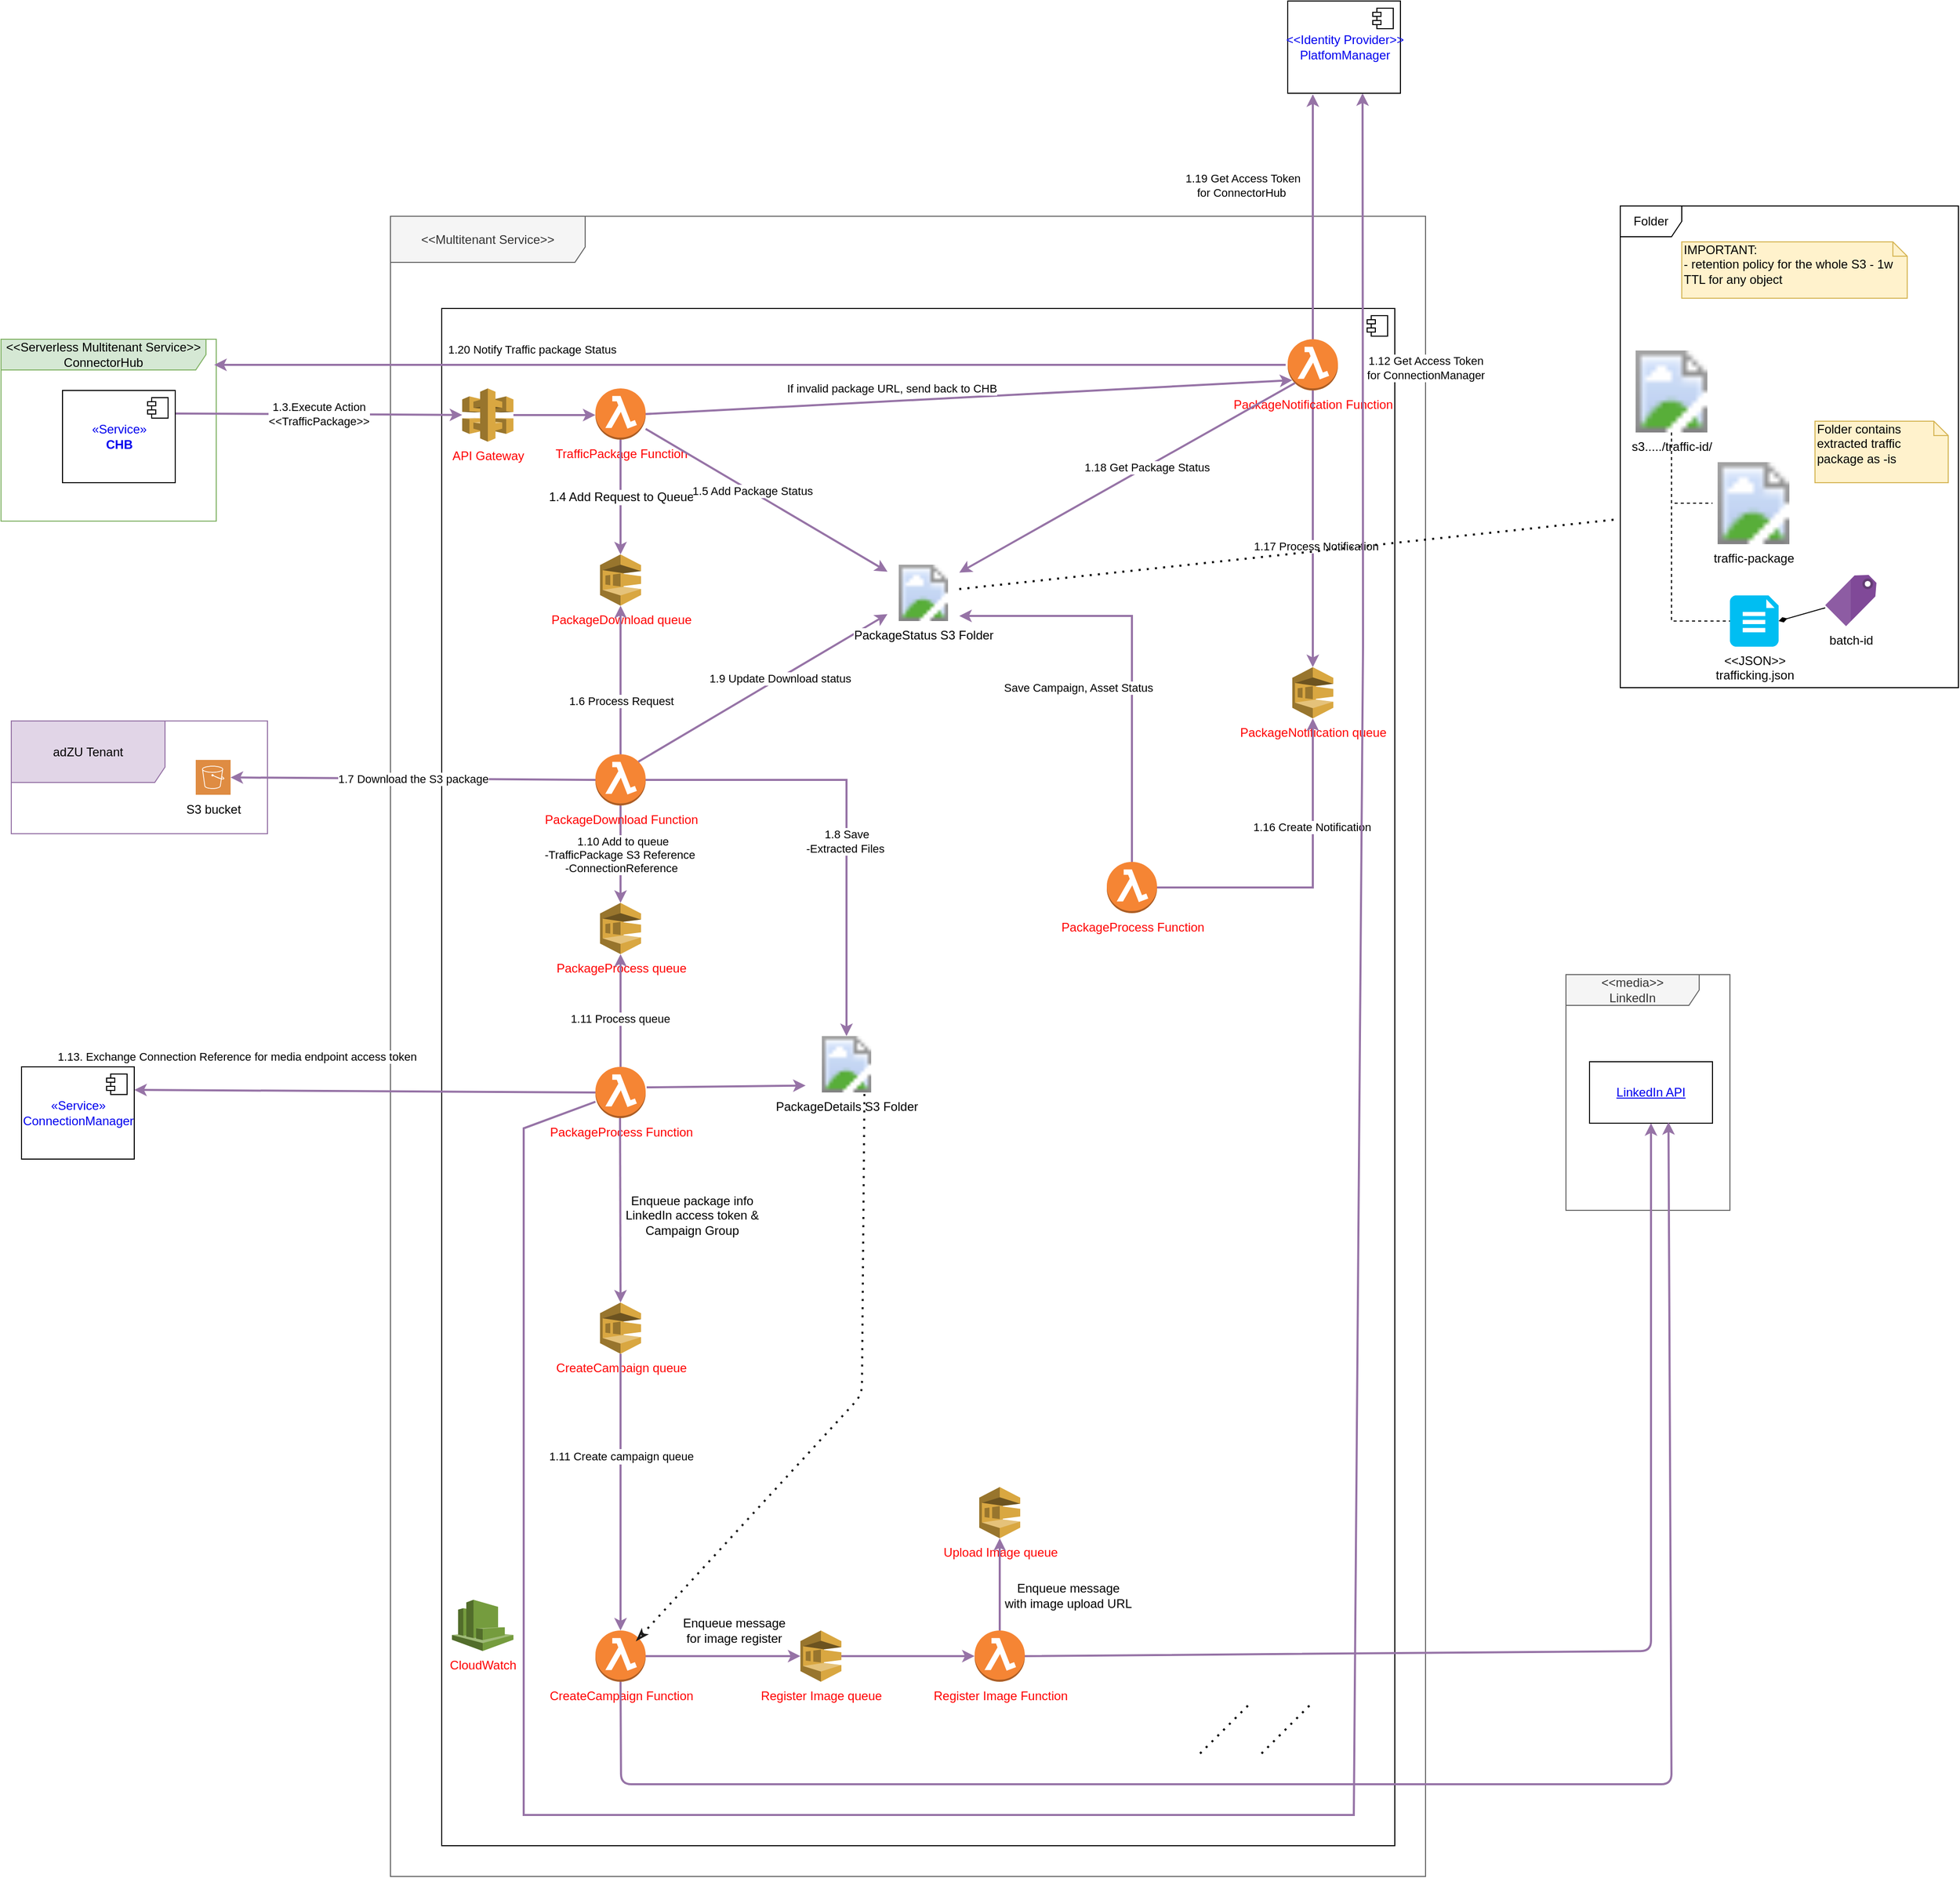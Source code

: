 <mxfile version="20.0.1" type="github">
  <diagram id="2nafvPesXBV369Mlgwu8" name="Page-1">
    <mxGraphModel dx="1497" dy="2456" grid="1" gridSize="10" guides="1" tooltips="1" connect="1" arrows="1" fold="1" page="1" pageScale="1" pageWidth="1169" pageHeight="1654" math="0" shadow="0">
      <root>
        <mxCell id="0" />
        <mxCell id="1" parent="0" />
        <mxCell id="rJLXyOpNKVKNRPo0n4hy-1" value="&amp;lt;&amp;lt;Multitenant Service&amp;gt;&amp;gt;" style="shape=umlFrame;whiteSpace=wrap;html=1;width=190;height=45;fillColor=#f5f5f5;strokeColor=#666666;fontColor=#333333;" parent="1" vertex="1">
          <mxGeometry x="440" y="-20" width="1010" height="1620" as="geometry" />
        </mxCell>
        <UserObject label="" id="rJLXyOpNKVKNRPo0n4hy-2">
          <mxCell style="html=1;dropTarget=0;" parent="1" vertex="1">
            <mxGeometry x="490" y="70" width="930" height="1500" as="geometry" />
          </mxCell>
        </UserObject>
        <mxCell id="rJLXyOpNKVKNRPo0n4hy-3" value="" style="shape=component;jettyWidth=8;jettyHeight=4;" parent="rJLXyOpNKVKNRPo0n4hy-2" vertex="1">
          <mxGeometry x="1" width="20" height="20" relative="1" as="geometry">
            <mxPoint x="-27" y="7" as="offset" />
          </mxGeometry>
        </mxCell>
        <mxCell id="rJLXyOpNKVKNRPo0n4hy-4" value="adZU Tenant&lt;br&gt;" style="shape=umlFrame;whiteSpace=wrap;html=1;width=150;height=60;fillColor=#e1d5e7;strokeColor=#9673a6;" parent="1" vertex="1">
          <mxGeometry x="70" y="472.5" width="250" height="110" as="geometry" />
        </mxCell>
        <mxCell id="rJLXyOpNKVKNRPo0n4hy-5" value="&amp;lt;&amp;lt;Serverless Multitenant Service&amp;gt;&amp;gt;&lt;br&gt;ConnectorHub" style="shape=umlFrame;whiteSpace=wrap;html=1;width=200;height=30;fillColor=#d5e8d4;strokeColor=#82b366;" parent="1" vertex="1">
          <mxGeometry x="60" y="100" width="210" height="177.5" as="geometry" />
        </mxCell>
        <mxCell id="rJLXyOpNKVKNRPo0n4hy-6" value="&amp;lt;&amp;lt;media&amp;gt;&amp;gt;&lt;br&gt;LinkedIn" style="shape=umlFrame;whiteSpace=wrap;html=1;width=130;height=30;fillColor=#f5f5f5;strokeColor=#666666;fontColor=#333333;" parent="1" vertex="1">
          <mxGeometry x="1587" y="720" width="160" height="230" as="geometry" />
        </mxCell>
        <mxCell id="rJLXyOpNKVKNRPo0n4hy-7" value="S3 bucket" style="pointerEvents=1;shadow=0;dashed=0;html=1;strokeColor=none;fillColor=#DF8C42;labelPosition=center;verticalLabelPosition=bottom;verticalAlign=top;align=center;outlineConnect=0;shape=mxgraph.veeam2.aws_s3;" parent="1" vertex="1">
          <mxGeometry x="250" y="510.5" width="34" height="34" as="geometry" />
        </mxCell>
        <mxCell id="rJLXyOpNKVKNRPo0n4hy-8" value="1.3.Execute Action&lt;br&gt;&amp;lt;&amp;lt;TrafficPackage&amp;gt;&amp;gt;" style="edgeStyle=none;rounded=0;orthogonalLoop=1;jettySize=auto;html=1;fillColor=#e1d5e7;strokeColor=#9673a6;strokeWidth=2;exitX=1;exitY=0.25;exitDx=0;exitDy=0;" parent="1" source="rJLXyOpNKVKNRPo0n4hy-46" target="rJLXyOpNKVKNRPo0n4hy-10" edge="1">
          <mxGeometry relative="1" as="geometry">
            <mxPoint x="770.96" y="296.055" as="targetPoint" />
            <mxPoint x="450" y="297.425" as="sourcePoint" />
          </mxGeometry>
        </mxCell>
        <mxCell id="rJLXyOpNKVKNRPo0n4hy-9" value="&lt;font color=&quot;#ff0000&quot;&gt;TrafficPackage Function&lt;/font&gt;" style="outlineConnect=0;dashed=0;verticalLabelPosition=bottom;verticalAlign=top;align=center;html=1;shape=mxgraph.aws3.lambda_function;fillColor=#F58534;gradientColor=none;" parent="1" vertex="1">
          <mxGeometry x="640" y="148" width="49" height="50" as="geometry" />
        </mxCell>
        <mxCell id="rJLXyOpNKVKNRPo0n4hy-10" value="&lt;font color=&quot;#ff0000&quot;&gt;API Gateway&lt;/font&gt;" style="outlineConnect=0;dashed=0;verticalLabelPosition=bottom;verticalAlign=top;align=center;html=1;shape=mxgraph.aws3.api_gateway;fillColor=#D9A741;gradientColor=none;" parent="1" vertex="1">
          <mxGeometry x="510" y="148" width="50" height="52" as="geometry" />
        </mxCell>
        <mxCell id="rJLXyOpNKVKNRPo0n4hy-11" value="" style="endArrow=classic;html=1;fillColor=#e1d5e7;strokeColor=#9673a6;strokeWidth=2;" parent="1" source="rJLXyOpNKVKNRPo0n4hy-10" edge="1">
          <mxGeometry width="50" height="50" relative="1" as="geometry">
            <mxPoint x="760" y="90" as="sourcePoint" />
            <mxPoint x="640" y="174" as="targetPoint" />
          </mxGeometry>
        </mxCell>
        <mxCell id="rJLXyOpNKVKNRPo0n4hy-12" value="&lt;font color=&quot;#ff0000&quot;&gt;PackageDownload queue&lt;/font&gt;" style="outlineConnect=0;dashed=0;verticalLabelPosition=bottom;verticalAlign=top;align=center;html=1;shape=mxgraph.aws3.sqs;fillColor=#D9A741;gradientColor=none;" parent="1" vertex="1">
          <mxGeometry x="644.5" y="310" width="40" height="50" as="geometry" />
        </mxCell>
        <mxCell id="rJLXyOpNKVKNRPo0n4hy-13" value="1.13. Exchange Connection Reference for media endpoint access token" style="edgeStyle=none;rounded=0;orthogonalLoop=1;jettySize=auto;html=1;entryX=1;entryY=0.25;entryDx=0;entryDy=0;fillColor=#e1d5e7;strokeColor=#9673a6;strokeWidth=2;exitX=0;exitY=0.5;exitDx=0;exitDy=0;exitPerimeter=0;" parent="1" source="rJLXyOpNKVKNRPo0n4hy-65" target="rJLXyOpNKVKNRPo0n4hy-48" edge="1">
          <mxGeometry x="0.556" y="-33" relative="1" as="geometry">
            <mxPoint x="727.835" y="260" as="sourcePoint" />
            <mxPoint as="offset" />
          </mxGeometry>
        </mxCell>
        <mxCell id="rJLXyOpNKVKNRPo0n4hy-14" value="&amp;nbsp;1.19 Get Access Token &lt;br&gt;for ConnectorHub" style="edgeStyle=none;rounded=0;orthogonalLoop=1;jettySize=auto;html=1;fillColor=#e1d5e7;strokeColor=#9673a6;strokeWidth=2;" parent="1" source="rJLXyOpNKVKNRPo0n4hy-39" edge="1">
          <mxGeometry x="0.255" y="70" relative="1" as="geometry">
            <mxPoint as="offset" />
            <mxPoint x="910" y="174" as="sourcePoint" />
            <mxPoint x="1340" y="-139" as="targetPoint" />
            <Array as="points">
              <mxPoint x="1340" y="30" />
            </Array>
          </mxGeometry>
        </mxCell>
        <mxCell id="rJLXyOpNKVKNRPo0n4hy-15" value="1.7 Download the S3 package" style="edgeStyle=none;rounded=0;orthogonalLoop=1;jettySize=auto;html=1;fillColor=#e1d5e7;strokeColor=#9673a6;strokeWidth=2;exitX=0;exitY=0.5;exitDx=0;exitDy=0;exitPerimeter=0;" parent="1" source="rJLXyOpNKVKNRPo0n4hy-19" target="rJLXyOpNKVKNRPo0n4hy-7" edge="1">
          <mxGeometry relative="1" as="geometry">
            <mxPoint x="965" y="210" as="sourcePoint" />
            <mxPoint x="410" y="552" as="targetPoint" />
          </mxGeometry>
        </mxCell>
        <mxCell id="rJLXyOpNKVKNRPo0n4hy-16" value="&lt;span style=&quot;font-size: 12px&quot;&gt;1.4 Add Request to Queue&lt;/span&gt;" style="edgeStyle=none;rounded=0;orthogonalLoop=1;jettySize=auto;html=1;fillColor=#e1d5e7;strokeColor=#9673a6;strokeWidth=2;exitX=0.5;exitY=1;exitDx=0;exitDy=0;exitPerimeter=0;" parent="1" source="rJLXyOpNKVKNRPo0n4hy-9" target="rJLXyOpNKVKNRPo0n4hy-12" edge="1">
          <mxGeometry relative="1" as="geometry">
            <mxPoint x="965" y="210" as="sourcePoint" />
            <mxPoint x="424" y="575.514" as="targetPoint" />
          </mxGeometry>
        </mxCell>
        <mxCell id="rJLXyOpNKVKNRPo0n4hy-17" value="&amp;nbsp;1.10 Add to queue&lt;br&gt;-TrafficPackage S3 Reference&amp;nbsp;&lt;br&gt;-ConnectionReference" style="edgeStyle=orthogonalEdgeStyle;rounded=0;orthogonalLoop=1;jettySize=auto;html=1;strokeWidth=2;fillColor=#e1d5e7;strokeColor=#9673a6;" parent="1" source="rJLXyOpNKVKNRPo0n4hy-19" target="rJLXyOpNKVKNRPo0n4hy-20" edge="1">
          <mxGeometry relative="1" as="geometry" />
        </mxCell>
        <mxCell id="rJLXyOpNKVKNRPo0n4hy-18" value="1.8 Save &lt;br&gt;-Extracted Files&amp;nbsp;" style="edgeStyle=orthogonalEdgeStyle;rounded=0;orthogonalLoop=1;jettySize=auto;html=1;fillColor=#e1d5e7;strokeColor=#9673a6;strokeWidth=2;exitX=1;exitY=0.5;exitDx=0;exitDy=0;exitPerimeter=0;" parent="1" source="rJLXyOpNKVKNRPo0n4hy-19" target="rJLXyOpNKVKNRPo0n4hy-53" edge="1">
          <mxGeometry x="0.148" relative="1" as="geometry">
            <mxPoint x="980.5" y="525" as="sourcePoint" />
            <mxPoint x="1161" y="525" as="targetPoint" />
            <mxPoint as="offset" />
          </mxGeometry>
        </mxCell>
        <mxCell id="rJLXyOpNKVKNRPo0n4hy-19" value="&lt;font color=&quot;#ff0000&quot;&gt;PackageDownload Function&lt;/font&gt;" style="outlineConnect=0;dashed=0;verticalLabelPosition=bottom;verticalAlign=top;align=center;html=1;shape=mxgraph.aws3.lambda_function;fillColor=#F58534;gradientColor=none;" parent="1" vertex="1">
          <mxGeometry x="640" y="505" width="49" height="50" as="geometry" />
        </mxCell>
        <mxCell id="rJLXyOpNKVKNRPo0n4hy-20" value="&lt;font color=&quot;#ff0000&quot;&gt;PackageProcess queue&lt;/font&gt;" style="outlineConnect=0;dashed=0;verticalLabelPosition=bottom;verticalAlign=top;align=center;html=1;shape=mxgraph.aws3.sqs;fillColor=#D9A741;gradientColor=none;" parent="1" vertex="1">
          <mxGeometry x="644.5" y="650" width="40" height="50" as="geometry" />
        </mxCell>
        <mxCell id="rJLXyOpNKVKNRPo0n4hy-21" value="" style="edgeStyle=none;rounded=0;orthogonalLoop=1;jettySize=auto;html=1;fillColor=#e1d5e7;strokeColor=#9673a6;strokeWidth=2;entryX=0.5;entryY=1;entryDx=0;entryDy=0;entryPerimeter=0;exitX=0.5;exitY=0;exitDx=0;exitDy=0;exitPerimeter=0;" parent="1" source="rJLXyOpNKVKNRPo0n4hy-19" target="rJLXyOpNKVKNRPo0n4hy-12" edge="1">
          <mxGeometry relative="1" as="geometry">
            <mxPoint x="955" y="510" as="sourcePoint" />
            <mxPoint x="955" y="500" as="targetPoint" />
          </mxGeometry>
        </mxCell>
        <mxCell id="rJLXyOpNKVKNRPo0n4hy-22" value="1.6 Process Request" style="edgeLabel;html=1;align=center;verticalAlign=middle;resizable=0;points=[];" parent="rJLXyOpNKVKNRPo0n4hy-21" vertex="1" connectable="0">
          <mxGeometry x="-0.28" relative="1" as="geometry">
            <mxPoint as="offset" />
          </mxGeometry>
        </mxCell>
        <mxCell id="rJLXyOpNKVKNRPo0n4hy-23" style="edgeStyle=orthogonalEdgeStyle;rounded=0;orthogonalLoop=1;jettySize=auto;html=1;entryX=0.5;entryY=1;entryDx=0;entryDy=0;entryPerimeter=0;strokeWidth=2;fillColor=#e1d5e7;strokeColor=#9673a6;exitX=0.5;exitY=0;exitDx=0;exitDy=0;exitPerimeter=0;" parent="1" source="rJLXyOpNKVKNRPo0n4hy-65" target="rJLXyOpNKVKNRPo0n4hy-20" edge="1">
          <mxGeometry relative="1" as="geometry" />
        </mxCell>
        <mxCell id="rJLXyOpNKVKNRPo0n4hy-24" value="1.11 Process queue" style="edgeLabel;html=1;align=center;verticalAlign=middle;resizable=0;points=[];" parent="rJLXyOpNKVKNRPo0n4hy-23" vertex="1" connectable="0">
          <mxGeometry x="-0.135" y="1" relative="1" as="geometry">
            <mxPoint as="offset" />
          </mxGeometry>
        </mxCell>
        <mxCell id="rJLXyOpNKVKNRPo0n4hy-27" value="Save Campaign, Asset Status" style="edgeStyle=orthogonalEdgeStyle;rounded=0;orthogonalLoop=1;jettySize=auto;html=1;strokeWidth=2;fillColor=#e1d5e7;strokeColor=#9673a6;" parent="1" source="rJLXyOpNKVKNRPo0n4hy-28" target="rJLXyOpNKVKNRPo0n4hy-52" edge="1">
          <mxGeometry x="-0.168" y="53" relative="1" as="geometry">
            <Array as="points">
              <mxPoint x="1164" y="370" />
            </Array>
            <mxPoint x="1200" y="400" as="targetPoint" />
            <mxPoint as="offset" />
          </mxGeometry>
        </mxCell>
        <mxCell id="rJLXyOpNKVKNRPo0n4hy-28" value="&lt;font color=&quot;#ff0000&quot;&gt;PackageProcess Function&lt;/font&gt;" style="outlineConnect=0;dashed=0;verticalLabelPosition=bottom;verticalAlign=top;align=center;html=1;shape=mxgraph.aws3.lambda_function;fillColor=#F58534;gradientColor=none;" parent="1" vertex="1">
          <mxGeometry x="1139" y="610" width="49" height="50" as="geometry" />
        </mxCell>
        <UserObject label="LinkedIn API" link="https://ads.google.com/intl/en_IN/home/" id="rJLXyOpNKVKNRPo0n4hy-29">
          <mxCell style="rounded=0;whiteSpace=wrap;html=1;fontColor=#0000EE;fontStyle=4;" parent="1" vertex="1">
            <mxGeometry x="1610" y="805" width="120" height="60" as="geometry" />
          </mxCell>
        </UserObject>
        <mxCell id="rJLXyOpNKVKNRPo0n4hy-30" value="&lt;font color=&quot;#ff0000&quot;&gt;PackageNotification queue&lt;/font&gt;" style="outlineConnect=0;dashed=0;verticalLabelPosition=bottom;verticalAlign=top;align=center;html=1;shape=mxgraph.aws3.sqs;fillColor=#D9A741;gradientColor=none;" parent="1" vertex="1">
          <mxGeometry x="1320" y="420" width="40" height="50" as="geometry" />
        </mxCell>
        <mxCell id="rJLXyOpNKVKNRPo0n4hy-31" style="edgeStyle=orthogonalEdgeStyle;rounded=0;orthogonalLoop=1;jettySize=auto;html=1;strokeWidth=2;fillColor=#e1d5e7;strokeColor=#9673a6;exitX=1;exitY=0.5;exitDx=0;exitDy=0;exitPerimeter=0;" parent="1" source="rJLXyOpNKVKNRPo0n4hy-28" target="rJLXyOpNKVKNRPo0n4hy-30" edge="1">
          <mxGeometry relative="1" as="geometry">
            <mxPoint x="1185" y="690" as="sourcePoint" />
            <mxPoint x="985" y="675" as="targetPoint" />
            <Array as="points">
              <mxPoint x="1340" y="635" />
            </Array>
          </mxGeometry>
        </mxCell>
        <mxCell id="rJLXyOpNKVKNRPo0n4hy-32" value="1.16 Create Notification" style="edgeLabel;html=1;align=center;verticalAlign=middle;resizable=0;points=[];" parent="rJLXyOpNKVKNRPo0n4hy-31" vertex="1" connectable="0">
          <mxGeometry x="0.333" y="1" relative="1" as="geometry">
            <mxPoint as="offset" />
          </mxGeometry>
        </mxCell>
        <mxCell id="rJLXyOpNKVKNRPo0n4hy-33" value="" style="endArrow=classic;html=1;fillColor=#e1d5e7;strokeColor=#9673a6;strokeWidth=2;exitX=0.855;exitY=0.145;exitDx=0;exitDy=0;exitPerimeter=0;" parent="1" source="rJLXyOpNKVKNRPo0n4hy-19" target="rJLXyOpNKVKNRPo0n4hy-52" edge="1">
          <mxGeometry width="50" height="50" relative="1" as="geometry">
            <mxPoint x="730" y="490" as="sourcePoint" />
            <mxPoint x="1150" y="388" as="targetPoint" />
          </mxGeometry>
        </mxCell>
        <mxCell id="rJLXyOpNKVKNRPo0n4hy-34" value="1.9 Update Download status" style="edgeLabel;html=1;align=center;verticalAlign=middle;resizable=0;points=[];" parent="rJLXyOpNKVKNRPo0n4hy-33" vertex="1" connectable="0">
          <mxGeometry x="-0.166" y="4" relative="1" as="geometry">
            <mxPoint x="38" y="-18" as="offset" />
          </mxGeometry>
        </mxCell>
        <mxCell id="rJLXyOpNKVKNRPo0n4hy-35" value="&lt;font color=&quot;#ff0000&quot;&gt;CloudWatch&lt;/font&gt;" style="outlineConnect=0;dashed=0;verticalLabelPosition=bottom;verticalAlign=top;align=center;html=1;shape=mxgraph.aws3.cloudwatch;fillColor=#759C3E;gradientColor=none;" parent="1" vertex="1">
          <mxGeometry x="500" y="1330" width="60" height="50" as="geometry" />
        </mxCell>
        <mxCell id="rJLXyOpNKVKNRPo0n4hy-36" style="edgeStyle=orthogonalEdgeStyle;rounded=0;orthogonalLoop=1;jettySize=auto;html=1;strokeWidth=2;fillColor=#e1d5e7;strokeColor=#9673a6;" parent="1" source="rJLXyOpNKVKNRPo0n4hy-39" target="rJLXyOpNKVKNRPo0n4hy-30" edge="1">
          <mxGeometry relative="1" as="geometry" />
        </mxCell>
        <mxCell id="rJLXyOpNKVKNRPo0n4hy-37" value="1.17 Process Notification" style="edgeLabel;html=1;align=center;verticalAlign=middle;resizable=0;points=[];" parent="rJLXyOpNKVKNRPo0n4hy-36" vertex="1" connectable="0">
          <mxGeometry x="0.126" y="3" relative="1" as="geometry">
            <mxPoint as="offset" />
          </mxGeometry>
        </mxCell>
        <mxCell id="rJLXyOpNKVKNRPo0n4hy-38" value="1.20 Notify Traffic package Status" style="edgeStyle=orthogonalEdgeStyle;rounded=0;orthogonalLoop=1;jettySize=auto;html=1;strokeWidth=2;fillColor=#e1d5e7;strokeColor=#9673a6;" parent="1" edge="1">
          <mxGeometry x="0.407" y="-15" relative="1" as="geometry">
            <mxPoint x="268" y="125.0" as="targetPoint" />
            <Array as="points">
              <mxPoint x="448" y="125" />
              <mxPoint x="448" y="125" />
            </Array>
            <mxPoint x="1313.5" y="125.0" as="sourcePoint" />
            <mxPoint as="offset" />
          </mxGeometry>
        </mxCell>
        <mxCell id="rJLXyOpNKVKNRPo0n4hy-39" value="&lt;font color=&quot;#ff0000&quot;&gt;PackageNotification Function&lt;/font&gt;" style="outlineConnect=0;dashed=0;verticalLabelPosition=bottom;verticalAlign=top;align=center;html=1;shape=mxgraph.aws3.lambda_function;fillColor=#F58534;gradientColor=none;" parent="1" vertex="1">
          <mxGeometry x="1315.5" y="100" width="49" height="50" as="geometry" />
        </mxCell>
        <mxCell id="rJLXyOpNKVKNRPo0n4hy-40" value="" style="endArrow=classic;html=1;strokeWidth=2;exitX=0.145;exitY=0.855;exitDx=0;exitDy=0;exitPerimeter=0;fillColor=#e1d5e7;strokeColor=#9673a6;" parent="1" source="rJLXyOpNKVKNRPo0n4hy-39" target="rJLXyOpNKVKNRPo0n4hy-52" edge="1">
          <mxGeometry width="50" height="50" relative="1" as="geometry">
            <mxPoint x="1180" y="320" as="sourcePoint" />
            <mxPoint x="1190.889" y="350" as="targetPoint" />
          </mxGeometry>
        </mxCell>
        <mxCell id="rJLXyOpNKVKNRPo0n4hy-41" value="1.18 Get Package Status" style="edgeLabel;html=1;align=center;verticalAlign=middle;resizable=0;points=[];" parent="rJLXyOpNKVKNRPo0n4hy-40" vertex="1" connectable="0">
          <mxGeometry x="-0.115" relative="1" as="geometry">
            <mxPoint as="offset" />
          </mxGeometry>
        </mxCell>
        <mxCell id="rJLXyOpNKVKNRPo0n4hy-42" value="" style="endArrow=classic;html=1;fillColor=#e1d5e7;strokeColor=#9673a6;strokeWidth=2;" parent="1" source="rJLXyOpNKVKNRPo0n4hy-9" target="rJLXyOpNKVKNRPo0n4hy-52" edge="1">
          <mxGeometry width="50" height="50" relative="1" as="geometry">
            <mxPoint x="986.195" y="210" as="sourcePoint" />
            <mxPoint x="1150" y="352.273" as="targetPoint" />
          </mxGeometry>
        </mxCell>
        <mxCell id="rJLXyOpNKVKNRPo0n4hy-43" value="1.5 Add Package Status" style="edgeLabel;html=1;align=center;verticalAlign=middle;resizable=0;points=[];" parent="rJLXyOpNKVKNRPo0n4hy-42" vertex="1" connectable="0">
          <mxGeometry x="-0.125" y="1" relative="1" as="geometry">
            <mxPoint as="offset" />
          </mxGeometry>
        </mxCell>
        <mxCell id="rJLXyOpNKVKNRPo0n4hy-44" value="" style="endArrow=classic;html=1;fillColor=#e1d5e7;strokeColor=#9673a6;strokeWidth=2;rounded=0;entryX=0.664;entryY=1;entryDx=0;entryDy=0;entryPerimeter=0;" parent="1" source="rJLXyOpNKVKNRPo0n4hy-65" target="rJLXyOpNKVKNRPo0n4hy-50" edge="1">
          <mxGeometry width="50" height="50" relative="1" as="geometry">
            <mxPoint x="640" y="910" as="sourcePoint" />
            <mxPoint x="1110" y="-205" as="targetPoint" />
            <Array as="points">
              <mxPoint x="570" y="870" />
              <mxPoint x="570" y="1540" />
              <mxPoint x="1000" y="1540" />
              <mxPoint x="1380" y="1540" />
              <mxPoint x="1389" y="400" />
            </Array>
          </mxGeometry>
        </mxCell>
        <mxCell id="rJLXyOpNKVKNRPo0n4hy-45" value="1.12 Get Access Token&lt;br&gt;for ConnectionManager" style="edgeLabel;html=1;align=center;verticalAlign=middle;resizable=0;points=[];" parent="rJLXyOpNKVKNRPo0n4hy-44" vertex="1" connectable="0">
          <mxGeometry x="0.676" y="-2" relative="1" as="geometry">
            <mxPoint x="59" y="-256" as="offset" />
          </mxGeometry>
        </mxCell>
        <mxCell id="rJLXyOpNKVKNRPo0n4hy-46" value="&lt;span style=&quot;color: rgb(0 , 0 , 238)&quot;&gt;«Service»&lt;/span&gt;&lt;br style=&quot;color: rgb(0 , 0 , 238)&quot;&gt;&lt;b style=&quot;color: rgb(0 , 0 , 238)&quot;&gt;CHB&lt;/b&gt;" style="html=1;dropTarget=0;" parent="1" vertex="1">
          <mxGeometry x="120" y="150" width="110" height="90" as="geometry" />
        </mxCell>
        <mxCell id="rJLXyOpNKVKNRPo0n4hy-47" value="" style="shape=module;jettyWidth=8;jettyHeight=4;" parent="rJLXyOpNKVKNRPo0n4hy-46" vertex="1">
          <mxGeometry x="1" width="20" height="20" relative="1" as="geometry">
            <mxPoint x="-27" y="7" as="offset" />
          </mxGeometry>
        </mxCell>
        <mxCell id="rJLXyOpNKVKNRPo0n4hy-48" value="&lt;span style=&quot;color: rgb(0 , 0 , 238)&quot;&gt;«Service»&lt;/span&gt;&lt;br style=&quot;color: rgb(0 , 0 , 238)&quot;&gt;&lt;span style=&quot;color: rgb(0 , 0 , 238)&quot;&gt;ConnectionManager&lt;/span&gt;" style="html=1;dropTarget=0;" parent="1" vertex="1">
          <mxGeometry x="80" y="810" width="110" height="90" as="geometry" />
        </mxCell>
        <mxCell id="rJLXyOpNKVKNRPo0n4hy-49" value="" style="shape=module;jettyWidth=8;jettyHeight=4;" parent="rJLXyOpNKVKNRPo0n4hy-48" vertex="1">
          <mxGeometry x="1" width="20" height="20" relative="1" as="geometry">
            <mxPoint x="-27" y="7" as="offset" />
          </mxGeometry>
        </mxCell>
        <mxCell id="rJLXyOpNKVKNRPo0n4hy-50" value="&lt;span style=&quot;color: rgb(0 , 0 , 238)&quot;&gt;&amp;lt;&amp;lt;Identity Provider&amp;gt;&amp;gt;&lt;/span&gt;&lt;br style=&quot;color: rgb(0 , 0 , 238)&quot;&gt;&lt;span style=&quot;color: rgb(0 , 0 , 238)&quot;&gt;PlatfomManager&lt;/span&gt;" style="html=1;dropTarget=0;" parent="1" vertex="1">
          <mxGeometry x="1315.5" y="-230" width="110" height="90" as="geometry" />
        </mxCell>
        <mxCell id="rJLXyOpNKVKNRPo0n4hy-51" value="" style="shape=module;jettyWidth=8;jettyHeight=4;" parent="rJLXyOpNKVKNRPo0n4hy-50" vertex="1">
          <mxGeometry x="1" width="20" height="20" relative="1" as="geometry">
            <mxPoint x="-27" y="7" as="offset" />
          </mxGeometry>
        </mxCell>
        <mxCell id="rJLXyOpNKVKNRPo0n4hy-52" value="PackageStatus S3 Folder" style="image;html=1;image=/img/lib/clip_art/general/Full_Folder_128x128.png" parent="1" vertex="1">
          <mxGeometry x="925" y="320" width="70" height="55" as="geometry" />
        </mxCell>
        <mxCell id="rJLXyOpNKVKNRPo0n4hy-53" value="PackageDetails S3 Folder" style="image;html=1;image=/img/lib/clip_art/general/Full_Folder_128x128.png" parent="1" vertex="1">
          <mxGeometry x="850" y="780" width="70" height="55" as="geometry" />
        </mxCell>
        <mxCell id="rJLXyOpNKVKNRPo0n4hy-54" value="Folder" style="shape=umlFrame;whiteSpace=wrap;html=1;" parent="1" vertex="1">
          <mxGeometry x="1640" y="-30" width="330" height="470" as="geometry" />
        </mxCell>
        <mxCell id="rJLXyOpNKVKNRPo0n4hy-55" style="edgeStyle=orthogonalEdgeStyle;rounded=0;orthogonalLoop=1;jettySize=auto;html=1;exitX=0.5;exitY=1;exitDx=0;exitDy=0;dashed=1;endArrow=none;endFill=0;entryX=0;entryY=0.5;entryDx=0;entryDy=0;" parent="1" source="rJLXyOpNKVKNRPo0n4hy-56" target="rJLXyOpNKVKNRPo0n4hy-57" edge="1">
          <mxGeometry relative="1" as="geometry" />
        </mxCell>
        <mxCell id="rJLXyOpNKVKNRPo0n4hy-56" value="s3...../traffic-id/" style="image;html=1;image=/img/lib/clip_art/general/Empty_Folder_128x128.png" parent="1" vertex="1">
          <mxGeometry x="1650" y="111" width="80" height="80" as="geometry" />
        </mxCell>
        <mxCell id="rJLXyOpNKVKNRPo0n4hy-57" value="traffic-package" style="image;html=1;image=/img/lib/clip_art/general/Full_Folder_128x128.png" parent="1" vertex="1">
          <mxGeometry x="1730" y="220" width="80" height="80" as="geometry" />
        </mxCell>
        <mxCell id="rJLXyOpNKVKNRPo0n4hy-58" value="Folder contains extracted traffic package as -is" style="shape=note;whiteSpace=wrap;html=1;size=14;verticalAlign=top;align=left;spacingTop=-6;fillColor=#fff2cc;strokeColor=#d6b656;" parent="1" vertex="1">
          <mxGeometry x="1830" y="180" width="130" height="60" as="geometry" />
        </mxCell>
        <mxCell id="rJLXyOpNKVKNRPo0n4hy-59" style="rounded=0;orthogonalLoop=1;jettySize=auto;html=1;exitX=1;exitY=0.5;exitDx=0;exitDy=0;exitPerimeter=0;endArrow=none;endFill=0;startArrow=diamondThin;startFill=1;" parent="1" source="rJLXyOpNKVKNRPo0n4hy-60" target="rJLXyOpNKVKNRPo0n4hy-62" edge="1">
          <mxGeometry relative="1" as="geometry" />
        </mxCell>
        <mxCell id="rJLXyOpNKVKNRPo0n4hy-60" value="&amp;lt;&amp;lt;JSON&amp;gt;&amp;gt;&lt;br&gt;trafficking.json" style="verticalLabelPosition=bottom;html=1;verticalAlign=top;align=center;strokeColor=none;fillColor=#00BEF2;shape=mxgraph.azure.file_2;pointerEvents=1;" parent="1" vertex="1">
          <mxGeometry x="1747" y="350" width="47.5" height="50" as="geometry" />
        </mxCell>
        <mxCell id="rJLXyOpNKVKNRPo0n4hy-61" style="edgeStyle=orthogonalEdgeStyle;rounded=0;orthogonalLoop=1;jettySize=auto;html=1;exitX=0.5;exitY=1;exitDx=0;exitDy=0;dashed=1;endArrow=none;endFill=0;entryX=0;entryY=0.5;entryDx=0;entryDy=0;entryPerimeter=0;" parent="1" source="rJLXyOpNKVKNRPo0n4hy-56" target="rJLXyOpNKVKNRPo0n4hy-60" edge="1">
          <mxGeometry relative="1" as="geometry" />
        </mxCell>
        <mxCell id="rJLXyOpNKVKNRPo0n4hy-62" value="batch-id" style="aspect=fixed;html=1;points=[];align=center;image;fontSize=12;image=img/lib/mscae/Tag.svg;" parent="1" vertex="1">
          <mxGeometry x="1840" y="330" width="50" height="50" as="geometry" />
        </mxCell>
        <mxCell id="rJLXyOpNKVKNRPo0n4hy-63" value="&lt;div&gt;IMPORTANT:&lt;/div&gt;&lt;div&gt;- retention policy for the whole S3 - 1w TTL for any object&lt;/div&gt;" style="shape=note;whiteSpace=wrap;html=1;size=14;verticalAlign=top;align=left;spacingTop=-6;fillColor=#fff2cc;strokeColor=#d6b656;" parent="1" vertex="1">
          <mxGeometry x="1700" y="5" width="220" height="55" as="geometry" />
        </mxCell>
        <mxCell id="rJLXyOpNKVKNRPo0n4hy-64" value="" style="endArrow=none;dashed=1;html=1;dashPattern=1 3;strokeWidth=2;entryX=-0.015;entryY=0.651;entryDx=0;entryDy=0;entryPerimeter=0;" parent="1" source="rJLXyOpNKVKNRPo0n4hy-52" target="rJLXyOpNKVKNRPo0n4hy-54" edge="1">
          <mxGeometry width="50" height="50" relative="1" as="geometry">
            <mxPoint x="1480" y="280" as="sourcePoint" />
            <mxPoint x="1530" y="230" as="targetPoint" />
          </mxGeometry>
        </mxCell>
        <mxCell id="rJLXyOpNKVKNRPo0n4hy-65" value="&lt;font color=&quot;#ff0000&quot;&gt;PackageProcess&amp;nbsp;Function&lt;/font&gt;" style="outlineConnect=0;dashed=0;verticalLabelPosition=bottom;verticalAlign=top;align=center;html=1;shape=mxgraph.aws3.lambda_function;fillColor=#F58534;gradientColor=none;" parent="1" vertex="1">
          <mxGeometry x="640" y="810" width="49" height="50" as="geometry" />
        </mxCell>
        <mxCell id="rJLXyOpNKVKNRPo0n4hy-66" value="" style="endArrow=classic;html=1;fillColor=#e1d5e7;strokeColor=#9673a6;strokeWidth=2;entryX=-0.07;entryY=0.877;entryDx=0;entryDy=0;entryPerimeter=0;" parent="1" target="rJLXyOpNKVKNRPo0n4hy-53" edge="1">
          <mxGeometry width="50" height="50" relative="1" as="geometry">
            <mxPoint x="690" y="830" as="sourcePoint" />
            <mxPoint x="932.11" y="683.004" as="targetPoint" />
          </mxGeometry>
        </mxCell>
        <mxCell id="iOcRhtn1Pvj0uM8DEcyP-3" value="" style="endArrow=classic;html=1;fillColor=#e1d5e7;strokeColor=#9673a6;strokeWidth=2;exitX=1;exitY=0.5;exitDx=0;exitDy=0;exitPerimeter=0;" parent="1" source="rJLXyOpNKVKNRPo0n4hy-9" edge="1">
          <mxGeometry width="50" height="50" relative="1" as="geometry">
            <mxPoint x="700.005" y="180" as="sourcePoint" />
            <mxPoint x="1320" y="140" as="targetPoint" />
          </mxGeometry>
        </mxCell>
        <mxCell id="iOcRhtn1Pvj0uM8DEcyP-7" value="If invalid package URL, send back to CHB" style="edgeLabel;html=1;align=center;verticalAlign=middle;resizable=0;points=[];rotation=0;" parent="iOcRhtn1Pvj0uM8DEcyP-3" vertex="1" connectable="0">
          <mxGeometry x="-0.21" y="-1" relative="1" as="geometry">
            <mxPoint x="-9" y="-13" as="offset" />
          </mxGeometry>
        </mxCell>
        <mxCell id="iOcRhtn1Pvj0uM8DEcyP-8" value="&lt;font color=&quot;#ff0000&quot;&gt;CreateCampaign Function&lt;/font&gt;" style="outlineConnect=0;dashed=0;verticalLabelPosition=bottom;verticalAlign=top;align=center;html=1;shape=mxgraph.aws3.lambda_function;fillColor=#F58534;gradientColor=none;" parent="1" vertex="1">
          <mxGeometry x="640" y="1360" width="49" height="50" as="geometry" />
        </mxCell>
        <mxCell id="iOcRhtn1Pvj0uM8DEcyP-9" value="&lt;font color=&quot;#ff0000&quot;&gt;CreateCampaign&amp;nbsp;queue&lt;/font&gt;" style="outlineConnect=0;dashed=0;verticalLabelPosition=bottom;verticalAlign=top;align=center;html=1;shape=mxgraph.aws3.sqs;fillColor=#D9A741;gradientColor=none;" parent="1" vertex="1">
          <mxGeometry x="644.5" y="1040" width="40" height="50" as="geometry" />
        </mxCell>
        <mxCell id="iOcRhtn1Pvj0uM8DEcyP-10" value="&lt;span style=&quot;font-size: 12px&quot;&gt;Enqueue package info&lt;br&gt;LinkedIn access token &amp;amp;&lt;br&gt;Campaign Group&lt;br&gt;&lt;/span&gt;" style="edgeStyle=none;rounded=0;orthogonalLoop=1;jettySize=auto;html=1;fillColor=#e1d5e7;strokeColor=#9673a6;strokeWidth=2;exitX=0.5;exitY=1;exitDx=0;exitDy=0;exitPerimeter=0;entryX=0.5;entryY=0;entryDx=0;entryDy=0;entryPerimeter=0;" parent="1" target="iOcRhtn1Pvj0uM8DEcyP-9" edge="1">
          <mxGeometry x="0.054" y="70" relative="1" as="geometry">
            <mxPoint x="664.02" y="860" as="sourcePoint" />
            <mxPoint x="664" y="940" as="targetPoint" />
            <mxPoint as="offset" />
          </mxGeometry>
        </mxCell>
        <mxCell id="0mPdFPJ8UgySxpzReuJT-1" value="&lt;font color=&quot;#ff0000&quot;&gt;Register Image Function&lt;/font&gt;" style="outlineConnect=0;dashed=0;verticalLabelPosition=bottom;verticalAlign=top;align=center;html=1;shape=mxgraph.aws3.lambda_function;fillColor=#F58534;gradientColor=none;" parent="1" vertex="1">
          <mxGeometry x="1010" y="1360" width="49" height="50" as="geometry" />
        </mxCell>
        <mxCell id="0mPdFPJ8UgySxpzReuJT-2" value="" style="endArrow=classic;html=1;fillColor=#e1d5e7;strokeColor=#9673a6;strokeWidth=2;entryX=0.642;entryY=0.983;entryDx=0;entryDy=0;entryPerimeter=0;exitX=0.5;exitY=1;exitDx=0;exitDy=0;exitPerimeter=0;" parent="1" source="iOcRhtn1Pvj0uM8DEcyP-8" target="rJLXyOpNKVKNRPo0n4hy-29" edge="1">
          <mxGeometry width="50" height="50" relative="1" as="geometry">
            <mxPoint x="1070" y="1315" as="sourcePoint" />
            <mxPoint x="1680" y="1315" as="targetPoint" />
            <Array as="points">
              <mxPoint x="665" y="1510" />
              <mxPoint x="1690" y="1510" />
            </Array>
          </mxGeometry>
        </mxCell>
        <mxCell id="0mPdFPJ8UgySxpzReuJT-3" value="&lt;font color=&quot;#ff0000&quot;&gt;Register Image queue&lt;/font&gt;" style="outlineConnect=0;dashed=0;verticalLabelPosition=bottom;verticalAlign=top;align=center;html=1;shape=mxgraph.aws3.sqs;fillColor=#D9A741;gradientColor=none;" parent="1" vertex="1">
          <mxGeometry x="840" y="1360" width="40" height="50" as="geometry" />
        </mxCell>
        <mxCell id="0mPdFPJ8UgySxpzReuJT-4" value="&lt;span style=&quot;font-size: 12px&quot;&gt;Enqueue message &lt;br&gt;for image register&lt;br&gt;&lt;/span&gt;" style="edgeStyle=none;rounded=0;orthogonalLoop=1;jettySize=auto;html=1;fillColor=#e1d5e7;strokeColor=#9673a6;strokeWidth=2;exitX=1;exitY=0.5;exitDx=0;exitDy=0;exitPerimeter=0;" parent="1" source="iOcRhtn1Pvj0uM8DEcyP-8" target="0mPdFPJ8UgySxpzReuJT-3" edge="1">
          <mxGeometry x="0.13" y="25" relative="1" as="geometry">
            <mxPoint x="840" y="1080" as="sourcePoint" />
            <mxPoint x="840.48" y="1260" as="targetPoint" />
            <mxPoint as="offset" />
          </mxGeometry>
        </mxCell>
        <mxCell id="0mPdFPJ8UgySxpzReuJT-5" value="&lt;span style=&quot;font-size: 12px&quot;&gt;&lt;br&gt;&lt;/span&gt;" style="edgeStyle=none;rounded=0;orthogonalLoop=1;jettySize=auto;html=1;fillColor=#e1d5e7;strokeColor=#9673a6;strokeWidth=2;entryX=0;entryY=0.5;entryDx=0;entryDy=0;entryPerimeter=0;" parent="1" source="0mPdFPJ8UgySxpzReuJT-3" target="0mPdFPJ8UgySxpzReuJT-1" edge="1">
          <mxGeometry x="-0.25" y="-65" relative="1" as="geometry">
            <mxPoint x="1110" y="1160" as="sourcePoint" />
            <mxPoint x="1110" y="1080" as="targetPoint" />
            <mxPoint x="1" as="offset" />
          </mxGeometry>
        </mxCell>
        <mxCell id="0mPdFPJ8UgySxpzReuJT-6" value="" style="endArrow=classic;html=1;fillColor=#e1d5e7;strokeColor=#9673a6;strokeWidth=2;entryX=0.5;entryY=1;entryDx=0;entryDy=0;exitX=1;exitY=0.5;exitDx=0;exitDy=0;exitPerimeter=0;" parent="1" source="0mPdFPJ8UgySxpzReuJT-1" target="rJLXyOpNKVKNRPo0n4hy-29" edge="1">
          <mxGeometry width="50" height="50" relative="1" as="geometry">
            <mxPoint x="1019" y="1071.02" as="sourcePoint" />
            <mxPoint x="1697.04" y="620" as="targetPoint" />
            <Array as="points">
              <mxPoint x="1670" y="1380" />
            </Array>
          </mxGeometry>
        </mxCell>
        <mxCell id="0mPdFPJ8UgySxpzReuJT-7" value="&lt;font color=&quot;#ff0000&quot;&gt;Upload Image queue&lt;/font&gt;" style="outlineConnect=0;dashed=0;verticalLabelPosition=bottom;verticalAlign=top;align=center;html=1;shape=mxgraph.aws3.sqs;fillColor=#D9A741;gradientColor=none;" parent="1" vertex="1">
          <mxGeometry x="1014.5" y="1220" width="40" height="50" as="geometry" />
        </mxCell>
        <mxCell id="0mPdFPJ8UgySxpzReuJT-8" value="&lt;span style=&quot;font-size: 12px&quot;&gt;Enqueue message &lt;br&gt;with image upload URL&lt;br&gt;&lt;/span&gt;" style="edgeStyle=none;rounded=0;orthogonalLoop=1;jettySize=auto;html=1;fillColor=#e1d5e7;strokeColor=#9673a6;strokeWidth=2;exitX=0.5;exitY=0;exitDx=0;exitDy=0;exitPerimeter=0;entryX=0.5;entryY=1;entryDx=0;entryDy=0;entryPerimeter=0;" parent="1" source="0mPdFPJ8UgySxpzReuJT-1" target="0mPdFPJ8UgySxpzReuJT-7" edge="1">
          <mxGeometry x="-0.25" y="-65" relative="1" as="geometry">
            <mxPoint x="984" y="1030" as="sourcePoint" />
            <mxPoint x="984" y="950" as="targetPoint" />
            <mxPoint x="1" as="offset" />
          </mxGeometry>
        </mxCell>
        <mxCell id="P_MQMm48tsE6kodi8rJG-1" value="1.11 Create campaign queue&lt;span style=&quot;font-size: 12px&quot;&gt;&lt;br&gt;&lt;/span&gt;" style="edgeStyle=none;rounded=0;orthogonalLoop=1;jettySize=auto;html=1;fillColor=#e1d5e7;strokeColor=#9673a6;strokeWidth=2;exitX=0.5;exitY=1;exitDx=0;exitDy=0;exitPerimeter=0;entryX=0.5;entryY=0;entryDx=0;entryDy=0;entryPerimeter=0;" edge="1" parent="1" source="iOcRhtn1Pvj0uM8DEcyP-9" target="iOcRhtn1Pvj0uM8DEcyP-8">
          <mxGeometry x="-0.259" relative="1" as="geometry">
            <mxPoint x="679" y="1300" as="sourcePoint" />
            <mxPoint x="670" y="1290" as="targetPoint" />
            <mxPoint as="offset" />
          </mxGeometry>
        </mxCell>
        <mxCell id="P_MQMm48tsE6kodi8rJG-2" value="" style="endArrow=none;dashed=1;html=1;dashPattern=1 3;strokeWidth=2;rounded=1;exitX=0.816;exitY=0.2;exitDx=0;exitDy=0;exitPerimeter=0;entryX=0.75;entryY=1;entryDx=0;entryDy=0;startArrow=classicThin;startFill=0;strokeColor=#1A1A1A;" edge="1" parent="1" source="iOcRhtn1Pvj0uM8DEcyP-8" target="rJLXyOpNKVKNRPo0n4hy-53">
          <mxGeometry width="50" height="50" relative="1" as="geometry">
            <mxPoint x="689" y="1360" as="sourcePoint" />
            <mxPoint x="739" y="1310" as="targetPoint" />
            <Array as="points">
              <mxPoint x="900" y="1130" />
            </Array>
          </mxGeometry>
        </mxCell>
        <mxCell id="P_MQMm48tsE6kodi8rJG-3" value="" style="endArrow=none;dashed=1;html=1;dashPattern=1 3;strokeWidth=2;rounded=0;" edge="1" parent="1">
          <mxGeometry width="50" height="50" relative="1" as="geometry">
            <mxPoint x="1290" y="1480" as="sourcePoint" />
            <mxPoint x="1340" y="1430" as="targetPoint" />
          </mxGeometry>
        </mxCell>
        <mxCell id="P_MQMm48tsE6kodi8rJG-4" value="" style="endArrow=none;dashed=1;html=1;dashPattern=1 3;strokeWidth=2;rounded=0;" edge="1" parent="1">
          <mxGeometry width="50" height="50" relative="1" as="geometry">
            <mxPoint x="1230" y="1480" as="sourcePoint" />
            <mxPoint x="1280" y="1430" as="targetPoint" />
          </mxGeometry>
        </mxCell>
      </root>
    </mxGraphModel>
  </diagram>
</mxfile>
